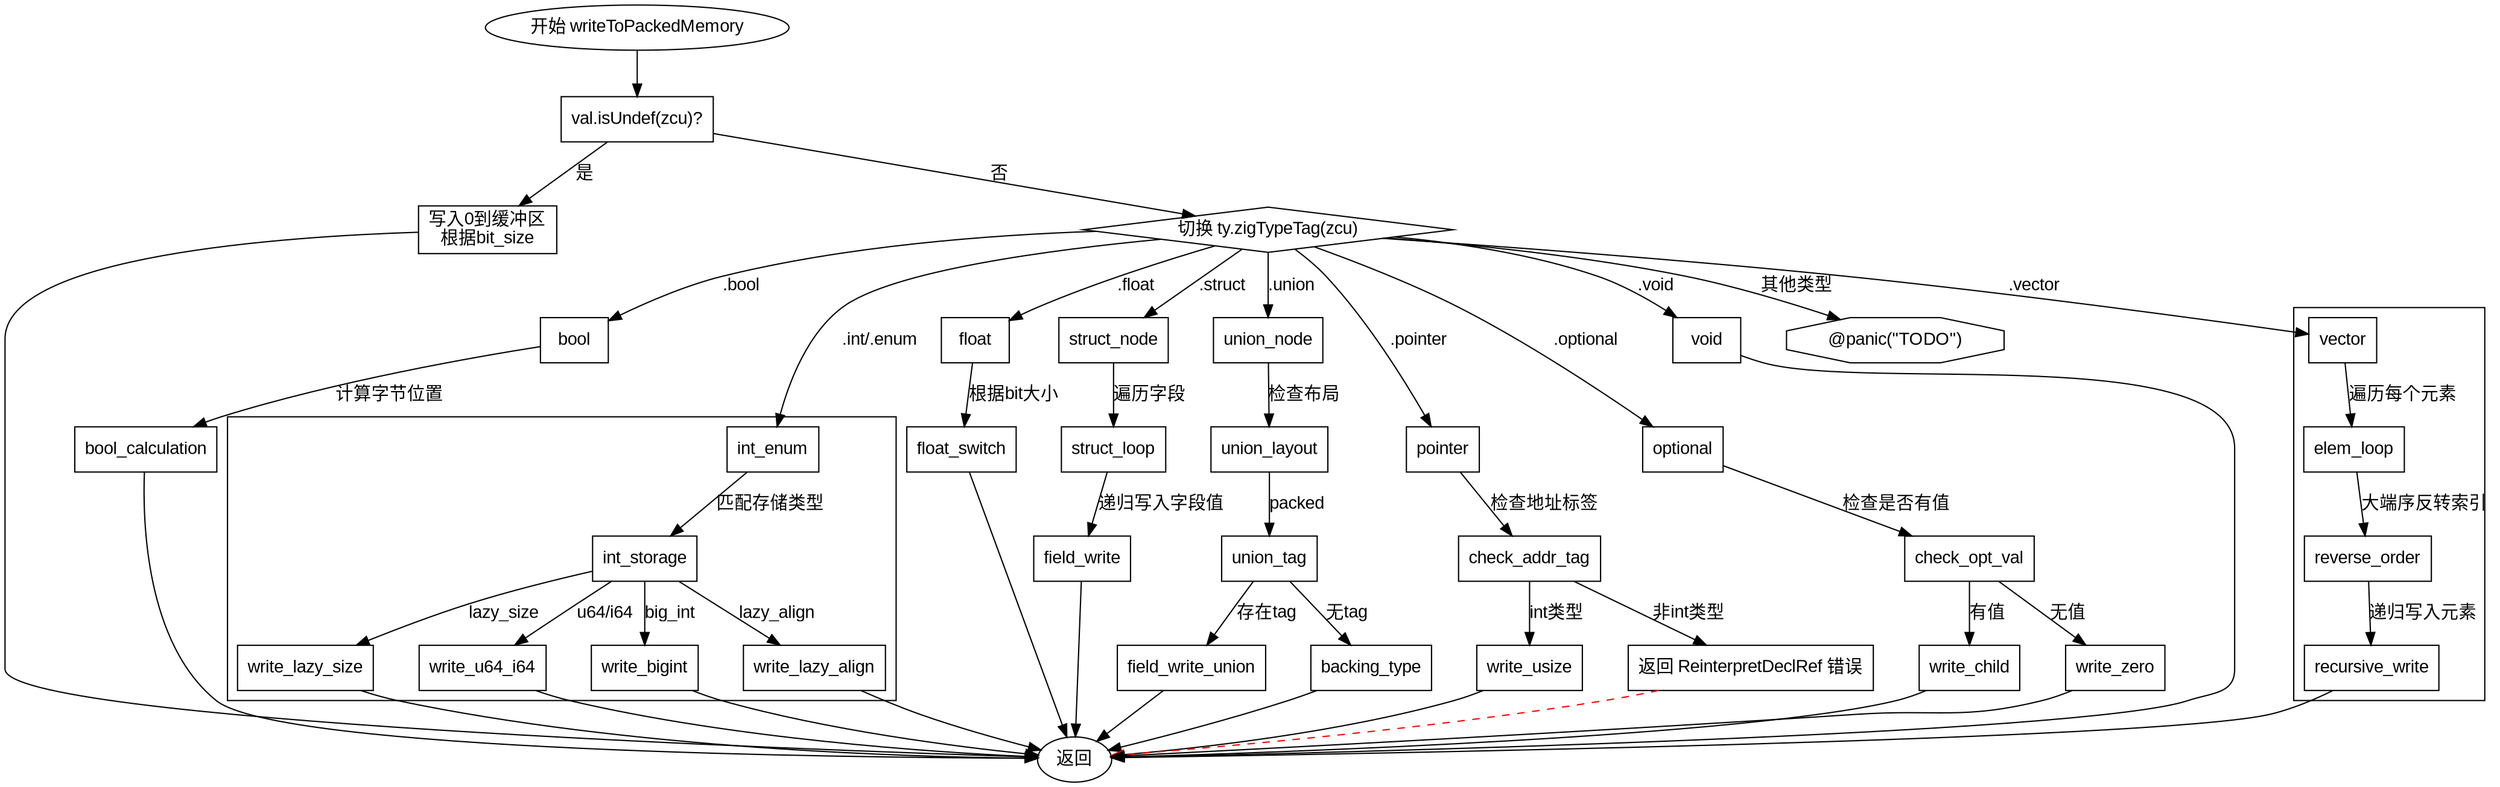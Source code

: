 
digraph writeToPackedMemory {
    graph [fontname="Arial", nodesep=0.5];
    node [fontname="Arial", shape=rectangle];
    edge [fontname="Arial"];

    start [label="开始 writeToPackedMemory", shape=ellipse];
    end [label="返回", shape=ellipse];
    check_undef [label="val.isUndef(zcu)?"];
    handle_undef [label="写入0到缓冲区\n根据bit_size"];
    type_switch [label="切换 ty.zigTypeTag(zcu)", shape=diamond];
    
    start -> check_undef;
    
    // Undefined 处理分支
    check_undef -> handle_undef [label="是"];
    handle_undef -> end;
    
    check_undef -> type_switch [label="否"];
    
    // 类型分支
    type_switch -> bool [label=".bool"];
    type_switch -> int_enum [label=".int/.enum"];
    type_switch -> float [label=".float"];
    type_switch -> vector [label=".vector"];
    type_switch -> struct_node [label=".struct"];
    type_switch -> union_node [label=".union"];
    type_switch -> pointer [label=".pointer"];
    type_switch -> optional [label=".optional"];
    type_switch -> void [label=".void"];
    type_switch -> panic [label="其他类型"];
    
    // Bool 处理
    bool -> bool_calculation [label="计算字节位置"];
    bool_calculation -> end;
    
    // Int/Enum 处理
    subgraph cluster_int {
        int_enum -> int_storage [label="匹配存储类型"];
        int_storage -> write_u64_i64 [label="u64/i64"];
        int_storage -> write_bigint [label="big_int"];
        int_storage -> write_lazy_align [label="lazy_align"];
        int_storage -> write_lazy_size [label="lazy_size"];
    }
    write_u64_i64 -> end;
    write_bigint -> end;
    write_lazy_align -> end;
    write_lazy_size -> end;
    
    // Float 处理
    float -> float_switch [label="根据bit大小"];
    float_switch -> end;
    
    // Vector 处理
    subgraph cluster_vector {
        vector -> elem_loop [label="遍历每个元素"];
        elem_loop -> reverse_order [label="大端序反转索引"];
        reverse_order -> recursive_write [label="递归写入元素"];
    }
    recursive_write -> end;
    
    // Struct 处理
    struct_node -> struct_loop [label="遍历字段"];
    struct_loop -> field_write [label="递归写入字段值"];
    field_write -> end;
    
    // Union 处理
    union_node -> union_layout [label="检查布局"];
    union_layout -> union_tag [label="packed"];
    union_tag -> field_write_union [label="存在tag"];
    union_tag -> backing_type [label="无tag"];
    field_write_union -> end;
    backing_type -> end;
    
    // Pointer 处理
    pointer -> check_addr_tag [label="检查地址标签"];
    check_addr_tag -> write_usize [label="int类型"];
    check_addr_tag -> error_ref [label="非int类型"];
    write_usize -> end;
    error_ref [label="返回 ReinterpretDeclRef 错误"];
    
    // Optional 处理
    optional -> check_opt_val [label="检查是否有值"];
    check_opt_val -> write_child [label="有值"];
    check_opt_val -> write_zero [label="无值"];
    write_child -> end;
    write_zero -> end;
    
    // 其他分支
    void -> end;
    panic [label="@panic(\"TODO\")", shape=octagon];
    
    // 错误处理
    error_ref -> end [style=dashed, color=red];
}
